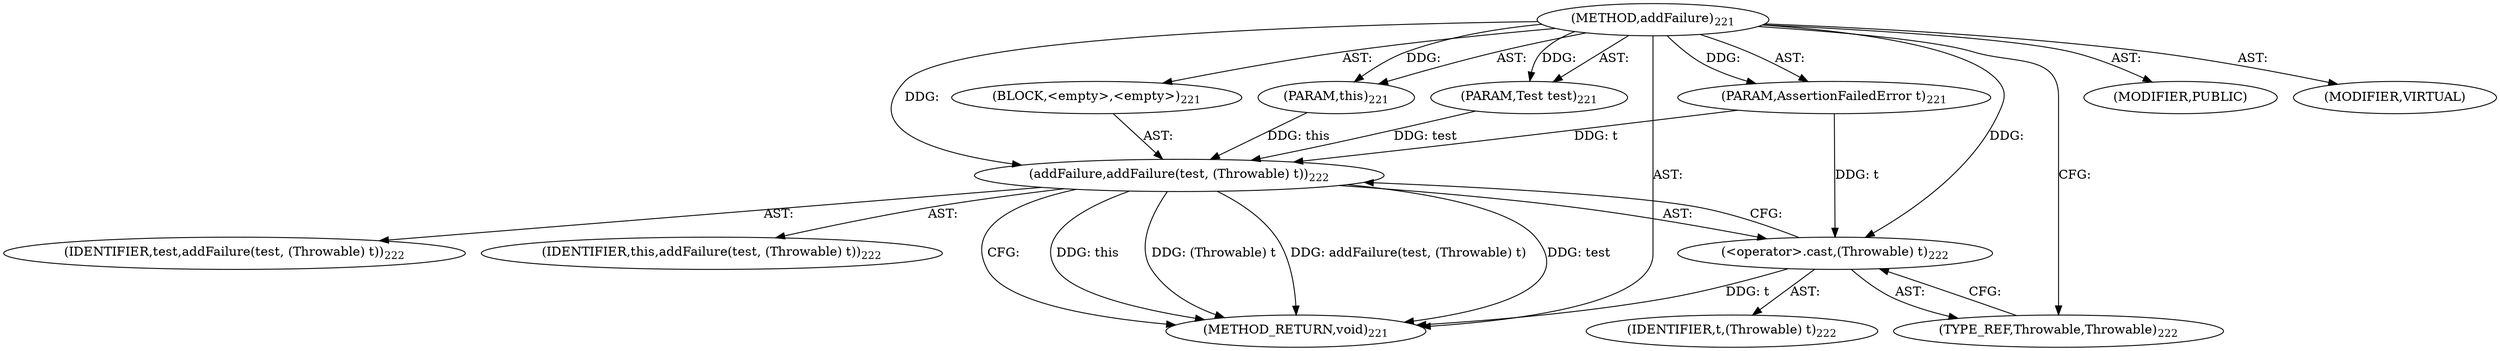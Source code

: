 digraph "addFailure" {  
"111669149705" [label = <(METHOD,addFailure)<SUB>221</SUB>> ]
"115964116994" [label = <(PARAM,this)<SUB>221</SUB>> ]
"115964117013" [label = <(PARAM,Test test)<SUB>221</SUB>> ]
"115964117014" [label = <(PARAM,AssertionFailedError t)<SUB>221</SUB>> ]
"25769803793" [label = <(BLOCK,&lt;empty&gt;,&lt;empty&gt;)<SUB>221</SUB>> ]
"30064771174" [label = <(addFailure,addFailure(test, (Throwable) t))<SUB>222</SUB>> ]
"68719476738" [label = <(IDENTIFIER,this,addFailure(test, (Throwable) t))<SUB>222</SUB>> ]
"68719476811" [label = <(IDENTIFIER,test,addFailure(test, (Throwable) t))<SUB>222</SUB>> ]
"30064771175" [label = <(&lt;operator&gt;.cast,(Throwable) t)<SUB>222</SUB>> ]
"180388626432" [label = <(TYPE_REF,Throwable,Throwable)<SUB>222</SUB>> ]
"68719476812" [label = <(IDENTIFIER,t,(Throwable) t)<SUB>222</SUB>> ]
"133143986201" [label = <(MODIFIER,PUBLIC)> ]
"133143986202" [label = <(MODIFIER,VIRTUAL)> ]
"128849018889" [label = <(METHOD_RETURN,void)<SUB>221</SUB>> ]
  "111669149705" -> "115964116994"  [ label = "AST: "] 
  "111669149705" -> "115964117013"  [ label = "AST: "] 
  "111669149705" -> "115964117014"  [ label = "AST: "] 
  "111669149705" -> "25769803793"  [ label = "AST: "] 
  "111669149705" -> "133143986201"  [ label = "AST: "] 
  "111669149705" -> "133143986202"  [ label = "AST: "] 
  "111669149705" -> "128849018889"  [ label = "AST: "] 
  "25769803793" -> "30064771174"  [ label = "AST: "] 
  "30064771174" -> "68719476738"  [ label = "AST: "] 
  "30064771174" -> "68719476811"  [ label = "AST: "] 
  "30064771174" -> "30064771175"  [ label = "AST: "] 
  "30064771175" -> "180388626432"  [ label = "AST: "] 
  "30064771175" -> "68719476812"  [ label = "AST: "] 
  "30064771174" -> "128849018889"  [ label = "CFG: "] 
  "30064771175" -> "30064771174"  [ label = "CFG: "] 
  "180388626432" -> "30064771175"  [ label = "CFG: "] 
  "111669149705" -> "180388626432"  [ label = "CFG: "] 
  "30064771174" -> "128849018889"  [ label = "DDG: this"] 
  "30064771174" -> "128849018889"  [ label = "DDG: test"] 
  "30064771175" -> "128849018889"  [ label = "DDG: t"] 
  "30064771174" -> "128849018889"  [ label = "DDG: (Throwable) t"] 
  "30064771174" -> "128849018889"  [ label = "DDG: addFailure(test, (Throwable) t)"] 
  "111669149705" -> "115964116994"  [ label = "DDG: "] 
  "111669149705" -> "115964117013"  [ label = "DDG: "] 
  "111669149705" -> "115964117014"  [ label = "DDG: "] 
  "115964116994" -> "30064771174"  [ label = "DDG: this"] 
  "111669149705" -> "30064771174"  [ label = "DDG: "] 
  "115964117013" -> "30064771174"  [ label = "DDG: test"] 
  "115964117014" -> "30064771174"  [ label = "DDG: t"] 
  "111669149705" -> "30064771175"  [ label = "DDG: "] 
  "115964117014" -> "30064771175"  [ label = "DDG: t"] 
}
